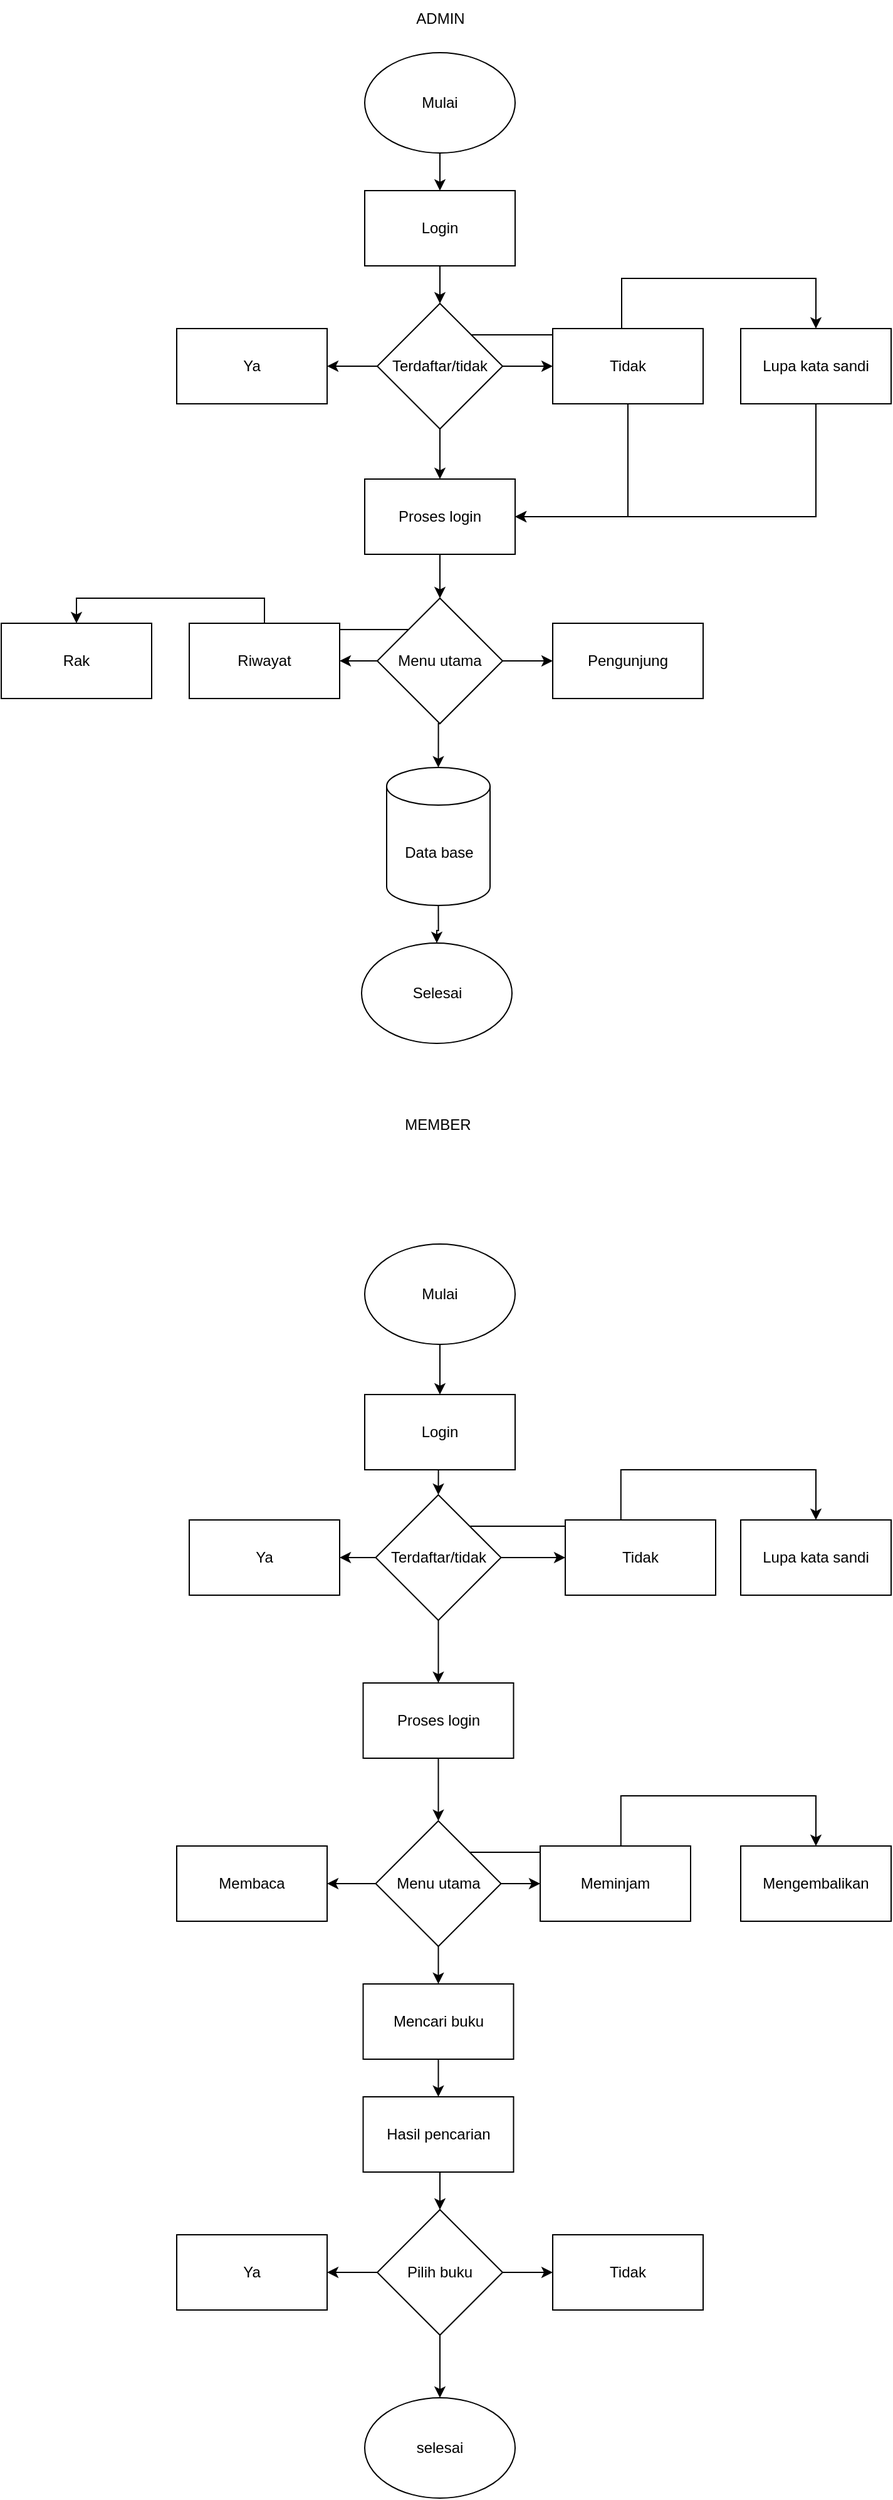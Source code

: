 <mxfile version="24.7.12">
  <diagram id="C5RBs43oDa-KdzZeNtuy" name="Page-1">
    <mxGraphModel dx="1434" dy="772" grid="1" gridSize="10" guides="1" tooltips="1" connect="1" arrows="1" fold="1" page="1" pageScale="1" pageWidth="827" pageHeight="1169" math="0" shadow="0">
      <root>
        <mxCell id="WIyWlLk6GJQsqaUBKTNV-0" />
        <mxCell id="WIyWlLk6GJQsqaUBKTNV-1" parent="WIyWlLk6GJQsqaUBKTNV-0" />
        <mxCell id="UuX250BPfMBqZ1j2QzMZ-12" style="edgeStyle=orthogonalEdgeStyle;rounded=0;orthogonalLoop=1;jettySize=auto;html=1;exitX=0.5;exitY=1;exitDx=0;exitDy=0;" edge="1" parent="WIyWlLk6GJQsqaUBKTNV-1" source="UuX250BPfMBqZ1j2QzMZ-0" target="UuX250BPfMBqZ1j2QzMZ-1">
          <mxGeometry relative="1" as="geometry" />
        </mxCell>
        <mxCell id="UuX250BPfMBqZ1j2QzMZ-0" value="Mulai" style="ellipse;whiteSpace=wrap;html=1;" vertex="1" parent="WIyWlLk6GJQsqaUBKTNV-1">
          <mxGeometry x="370" y="50" width="120" height="80" as="geometry" />
        </mxCell>
        <mxCell id="UuX250BPfMBqZ1j2QzMZ-13" style="edgeStyle=orthogonalEdgeStyle;rounded=0;orthogonalLoop=1;jettySize=auto;html=1;exitX=0.5;exitY=1;exitDx=0;exitDy=0;entryX=0.5;entryY=0;entryDx=0;entryDy=0;" edge="1" parent="WIyWlLk6GJQsqaUBKTNV-1" source="UuX250BPfMBqZ1j2QzMZ-1" target="UuX250BPfMBqZ1j2QzMZ-2">
          <mxGeometry relative="1" as="geometry" />
        </mxCell>
        <mxCell id="UuX250BPfMBqZ1j2QzMZ-1" value="Login" style="rounded=0;whiteSpace=wrap;html=1;" vertex="1" parent="WIyWlLk6GJQsqaUBKTNV-1">
          <mxGeometry x="370" y="160" width="120" height="60" as="geometry" />
        </mxCell>
        <mxCell id="UuX250BPfMBqZ1j2QzMZ-14" style="edgeStyle=orthogonalEdgeStyle;rounded=0;orthogonalLoop=1;jettySize=auto;html=1;exitX=1;exitY=0.5;exitDx=0;exitDy=0;entryX=0;entryY=0.5;entryDx=0;entryDy=0;" edge="1" parent="WIyWlLk6GJQsqaUBKTNV-1" source="UuX250BPfMBqZ1j2QzMZ-2" target="UuX250BPfMBqZ1j2QzMZ-4">
          <mxGeometry relative="1" as="geometry" />
        </mxCell>
        <mxCell id="UuX250BPfMBqZ1j2QzMZ-15" style="edgeStyle=orthogonalEdgeStyle;rounded=0;orthogonalLoop=1;jettySize=auto;html=1;exitX=1;exitY=0;exitDx=0;exitDy=0;entryX=0.5;entryY=0;entryDx=0;entryDy=0;" edge="1" parent="WIyWlLk6GJQsqaUBKTNV-1" source="UuX250BPfMBqZ1j2QzMZ-2" target="UuX250BPfMBqZ1j2QzMZ-5">
          <mxGeometry relative="1" as="geometry" />
        </mxCell>
        <mxCell id="UuX250BPfMBqZ1j2QzMZ-16" style="edgeStyle=orthogonalEdgeStyle;rounded=0;orthogonalLoop=1;jettySize=auto;html=1;exitX=0;exitY=0.5;exitDx=0;exitDy=0;entryX=1;entryY=0.5;entryDx=0;entryDy=0;" edge="1" parent="WIyWlLk6GJQsqaUBKTNV-1" source="UuX250BPfMBqZ1j2QzMZ-2" target="UuX250BPfMBqZ1j2QzMZ-3">
          <mxGeometry relative="1" as="geometry" />
        </mxCell>
        <mxCell id="UuX250BPfMBqZ1j2QzMZ-17" style="edgeStyle=orthogonalEdgeStyle;rounded=0;orthogonalLoop=1;jettySize=auto;html=1;exitX=0.5;exitY=1;exitDx=0;exitDy=0;entryX=0.5;entryY=0;entryDx=0;entryDy=0;" edge="1" parent="WIyWlLk6GJQsqaUBKTNV-1" source="UuX250BPfMBqZ1j2QzMZ-2" target="UuX250BPfMBqZ1j2QzMZ-6">
          <mxGeometry relative="1" as="geometry" />
        </mxCell>
        <mxCell id="UuX250BPfMBqZ1j2QzMZ-2" value="Terdaftar/tidak" style="rhombus;whiteSpace=wrap;html=1;" vertex="1" parent="WIyWlLk6GJQsqaUBKTNV-1">
          <mxGeometry x="380" y="250" width="100" height="100" as="geometry" />
        </mxCell>
        <mxCell id="UuX250BPfMBqZ1j2QzMZ-3" value="Ya" style="rounded=0;whiteSpace=wrap;html=1;" vertex="1" parent="WIyWlLk6GJQsqaUBKTNV-1">
          <mxGeometry x="220" y="270" width="120" height="60" as="geometry" />
        </mxCell>
        <mxCell id="UuX250BPfMBqZ1j2QzMZ-18" style="edgeStyle=orthogonalEdgeStyle;rounded=0;orthogonalLoop=1;jettySize=auto;html=1;exitX=0.5;exitY=1;exitDx=0;exitDy=0;entryX=1;entryY=0.5;entryDx=0;entryDy=0;" edge="1" parent="WIyWlLk6GJQsqaUBKTNV-1" source="UuX250BPfMBqZ1j2QzMZ-4" target="UuX250BPfMBqZ1j2QzMZ-6">
          <mxGeometry relative="1" as="geometry" />
        </mxCell>
        <mxCell id="UuX250BPfMBqZ1j2QzMZ-4" value="Tidak" style="rounded=0;whiteSpace=wrap;html=1;" vertex="1" parent="WIyWlLk6GJQsqaUBKTNV-1">
          <mxGeometry x="520" y="270" width="120" height="60" as="geometry" />
        </mxCell>
        <mxCell id="UuX250BPfMBqZ1j2QzMZ-19" style="edgeStyle=orthogonalEdgeStyle;rounded=0;orthogonalLoop=1;jettySize=auto;html=1;exitX=0.5;exitY=1;exitDx=0;exitDy=0;entryX=1;entryY=0.5;entryDx=0;entryDy=0;" edge="1" parent="WIyWlLk6GJQsqaUBKTNV-1" source="UuX250BPfMBqZ1j2QzMZ-5" target="UuX250BPfMBqZ1j2QzMZ-6">
          <mxGeometry relative="1" as="geometry" />
        </mxCell>
        <mxCell id="UuX250BPfMBqZ1j2QzMZ-5" value="Lupa kata sandi" style="rounded=0;whiteSpace=wrap;html=1;" vertex="1" parent="WIyWlLk6GJQsqaUBKTNV-1">
          <mxGeometry x="670" y="270" width="120" height="60" as="geometry" />
        </mxCell>
        <mxCell id="UuX250BPfMBqZ1j2QzMZ-20" style="edgeStyle=orthogonalEdgeStyle;rounded=0;orthogonalLoop=1;jettySize=auto;html=1;exitX=0.5;exitY=1;exitDx=0;exitDy=0;entryX=0.5;entryY=0;entryDx=0;entryDy=0;" edge="1" parent="WIyWlLk6GJQsqaUBKTNV-1" source="UuX250BPfMBqZ1j2QzMZ-6" target="UuX250BPfMBqZ1j2QzMZ-7">
          <mxGeometry relative="1" as="geometry" />
        </mxCell>
        <mxCell id="UuX250BPfMBqZ1j2QzMZ-6" value="Proses login" style="rounded=0;whiteSpace=wrap;html=1;" vertex="1" parent="WIyWlLk6GJQsqaUBKTNV-1">
          <mxGeometry x="370" y="390" width="120" height="60" as="geometry" />
        </mxCell>
        <mxCell id="UuX250BPfMBqZ1j2QzMZ-21" style="edgeStyle=orthogonalEdgeStyle;rounded=0;orthogonalLoop=1;jettySize=auto;html=1;exitX=1;exitY=0.5;exitDx=0;exitDy=0;entryX=0;entryY=0.5;entryDx=0;entryDy=0;" edge="1" parent="WIyWlLk6GJQsqaUBKTNV-1" source="UuX250BPfMBqZ1j2QzMZ-7" target="UuX250BPfMBqZ1j2QzMZ-10">
          <mxGeometry relative="1" as="geometry" />
        </mxCell>
        <mxCell id="UuX250BPfMBqZ1j2QzMZ-22" style="edgeStyle=orthogonalEdgeStyle;rounded=0;orthogonalLoop=1;jettySize=auto;html=1;exitX=0;exitY=0.5;exitDx=0;exitDy=0;entryX=1;entryY=0.5;entryDx=0;entryDy=0;" edge="1" parent="WIyWlLk6GJQsqaUBKTNV-1" source="UuX250BPfMBqZ1j2QzMZ-7" target="UuX250BPfMBqZ1j2QzMZ-8">
          <mxGeometry relative="1" as="geometry" />
        </mxCell>
        <mxCell id="UuX250BPfMBqZ1j2QzMZ-23" style="edgeStyle=orthogonalEdgeStyle;rounded=0;orthogonalLoop=1;jettySize=auto;html=1;exitX=0;exitY=0;exitDx=0;exitDy=0;entryX=0.5;entryY=0;entryDx=0;entryDy=0;" edge="1" parent="WIyWlLk6GJQsqaUBKTNV-1" source="UuX250BPfMBqZ1j2QzMZ-7" target="UuX250BPfMBqZ1j2QzMZ-9">
          <mxGeometry relative="1" as="geometry" />
        </mxCell>
        <mxCell id="UuX250BPfMBqZ1j2QzMZ-7" value="Menu utama" style="rhombus;whiteSpace=wrap;html=1;" vertex="1" parent="WIyWlLk6GJQsqaUBKTNV-1">
          <mxGeometry x="380" y="485" width="100" height="100" as="geometry" />
        </mxCell>
        <mxCell id="UuX250BPfMBqZ1j2QzMZ-8" value="Riwayat" style="rounded=0;whiteSpace=wrap;html=1;" vertex="1" parent="WIyWlLk6GJQsqaUBKTNV-1">
          <mxGeometry x="230" y="505" width="120" height="60" as="geometry" />
        </mxCell>
        <mxCell id="UuX250BPfMBqZ1j2QzMZ-9" value="Rak" style="rounded=0;whiteSpace=wrap;html=1;" vertex="1" parent="WIyWlLk6GJQsqaUBKTNV-1">
          <mxGeometry x="80" y="505" width="120" height="60" as="geometry" />
        </mxCell>
        <mxCell id="UuX250BPfMBqZ1j2QzMZ-10" value="Pengunjung" style="rounded=0;whiteSpace=wrap;html=1;" vertex="1" parent="WIyWlLk6GJQsqaUBKTNV-1">
          <mxGeometry x="520" y="505" width="120" height="60" as="geometry" />
        </mxCell>
        <mxCell id="UuX250BPfMBqZ1j2QzMZ-11" value="Selesai" style="ellipse;whiteSpace=wrap;html=1;" vertex="1" parent="WIyWlLk6GJQsqaUBKTNV-1">
          <mxGeometry x="367.5" y="760" width="120" height="80" as="geometry" />
        </mxCell>
        <mxCell id="UuX250BPfMBqZ1j2QzMZ-25" value="ADMIN" style="text;html=1;align=center;verticalAlign=middle;resizable=0;points=[];autosize=1;strokeColor=none;fillColor=none;" vertex="1" parent="WIyWlLk6GJQsqaUBKTNV-1">
          <mxGeometry x="400" y="8" width="60" height="30" as="geometry" />
        </mxCell>
        <mxCell id="UuX250BPfMBqZ1j2QzMZ-38" style="edgeStyle=orthogonalEdgeStyle;rounded=0;orthogonalLoop=1;jettySize=auto;html=1;exitX=0.5;exitY=1;exitDx=0;exitDy=0;entryX=0.5;entryY=0;entryDx=0;entryDy=0;" edge="1" parent="WIyWlLk6GJQsqaUBKTNV-1" source="UuX250BPfMBqZ1j2QzMZ-26" target="UuX250BPfMBqZ1j2QzMZ-28">
          <mxGeometry relative="1" as="geometry" />
        </mxCell>
        <mxCell id="UuX250BPfMBqZ1j2QzMZ-26" value="Mulai" style="ellipse;whiteSpace=wrap;html=1;" vertex="1" parent="WIyWlLk6GJQsqaUBKTNV-1">
          <mxGeometry x="370" y="1000" width="120" height="80" as="geometry" />
        </mxCell>
        <mxCell id="UuX250BPfMBqZ1j2QzMZ-27" value="MEMBER" style="text;html=1;align=center;verticalAlign=middle;resizable=0;points=[];autosize=1;strokeColor=none;fillColor=none;" vertex="1" parent="WIyWlLk6GJQsqaUBKTNV-1">
          <mxGeometry x="387.5" y="890" width="80" height="30" as="geometry" />
        </mxCell>
        <mxCell id="UuX250BPfMBqZ1j2QzMZ-63" style="edgeStyle=orthogonalEdgeStyle;rounded=0;orthogonalLoop=1;jettySize=auto;html=1;exitX=0.5;exitY=1;exitDx=0;exitDy=0;entryX=0.5;entryY=0;entryDx=0;entryDy=0;" edge="1" parent="WIyWlLk6GJQsqaUBKTNV-1" source="UuX250BPfMBqZ1j2QzMZ-28" target="UuX250BPfMBqZ1j2QzMZ-29">
          <mxGeometry relative="1" as="geometry" />
        </mxCell>
        <mxCell id="UuX250BPfMBqZ1j2QzMZ-28" value="Login" style="rounded=0;whiteSpace=wrap;html=1;" vertex="1" parent="WIyWlLk6GJQsqaUBKTNV-1">
          <mxGeometry x="370" y="1120" width="120" height="60" as="geometry" />
        </mxCell>
        <mxCell id="UuX250BPfMBqZ1j2QzMZ-39" style="edgeStyle=orthogonalEdgeStyle;rounded=0;orthogonalLoop=1;jettySize=auto;html=1;exitX=1;exitY=0.5;exitDx=0;exitDy=0;entryX=0;entryY=0.5;entryDx=0;entryDy=0;" edge="1" parent="WIyWlLk6GJQsqaUBKTNV-1" source="UuX250BPfMBqZ1j2QzMZ-29" target="UuX250BPfMBqZ1j2QzMZ-31">
          <mxGeometry relative="1" as="geometry" />
        </mxCell>
        <mxCell id="UuX250BPfMBqZ1j2QzMZ-40" style="edgeStyle=orthogonalEdgeStyle;rounded=0;orthogonalLoop=1;jettySize=auto;html=1;exitX=1;exitY=0;exitDx=0;exitDy=0;entryX=0.5;entryY=0;entryDx=0;entryDy=0;" edge="1" parent="WIyWlLk6GJQsqaUBKTNV-1" source="UuX250BPfMBqZ1j2QzMZ-29" target="UuX250BPfMBqZ1j2QzMZ-32">
          <mxGeometry relative="1" as="geometry" />
        </mxCell>
        <mxCell id="UuX250BPfMBqZ1j2QzMZ-41" style="edgeStyle=orthogonalEdgeStyle;rounded=0;orthogonalLoop=1;jettySize=auto;html=1;exitX=0;exitY=0.5;exitDx=0;exitDy=0;entryX=1;entryY=0.5;entryDx=0;entryDy=0;" edge="1" parent="WIyWlLk6GJQsqaUBKTNV-1" source="UuX250BPfMBqZ1j2QzMZ-29" target="UuX250BPfMBqZ1j2QzMZ-30">
          <mxGeometry relative="1" as="geometry" />
        </mxCell>
        <mxCell id="UuX250BPfMBqZ1j2QzMZ-42" style="edgeStyle=orthogonalEdgeStyle;rounded=0;orthogonalLoop=1;jettySize=auto;html=1;exitX=0.5;exitY=1;exitDx=0;exitDy=0;entryX=0.5;entryY=0;entryDx=0;entryDy=0;" edge="1" parent="WIyWlLk6GJQsqaUBKTNV-1" source="UuX250BPfMBqZ1j2QzMZ-29" target="UuX250BPfMBqZ1j2QzMZ-33">
          <mxGeometry relative="1" as="geometry" />
        </mxCell>
        <mxCell id="UuX250BPfMBqZ1j2QzMZ-29" value="Terdaftar/tidak" style="rhombus;whiteSpace=wrap;html=1;" vertex="1" parent="WIyWlLk6GJQsqaUBKTNV-1">
          <mxGeometry x="378.75" y="1200" width="100" height="100" as="geometry" />
        </mxCell>
        <mxCell id="UuX250BPfMBqZ1j2QzMZ-30" value="Ya" style="rounded=0;whiteSpace=wrap;html=1;" vertex="1" parent="WIyWlLk6GJQsqaUBKTNV-1">
          <mxGeometry x="230" y="1220" width="120" height="60" as="geometry" />
        </mxCell>
        <mxCell id="UuX250BPfMBqZ1j2QzMZ-31" value="Tidak" style="rounded=0;whiteSpace=wrap;html=1;" vertex="1" parent="WIyWlLk6GJQsqaUBKTNV-1">
          <mxGeometry x="530" y="1220" width="120" height="60" as="geometry" />
        </mxCell>
        <mxCell id="UuX250BPfMBqZ1j2QzMZ-32" value="Lupa kata sandi" style="rounded=0;whiteSpace=wrap;html=1;" vertex="1" parent="WIyWlLk6GJQsqaUBKTNV-1">
          <mxGeometry x="670" y="1220" width="120" height="60" as="geometry" />
        </mxCell>
        <mxCell id="UuX250BPfMBqZ1j2QzMZ-43" style="edgeStyle=orthogonalEdgeStyle;rounded=0;orthogonalLoop=1;jettySize=auto;html=1;exitX=0.5;exitY=1;exitDx=0;exitDy=0;entryX=0.5;entryY=0;entryDx=0;entryDy=0;" edge="1" parent="WIyWlLk6GJQsqaUBKTNV-1" source="UuX250BPfMBqZ1j2QzMZ-33" target="UuX250BPfMBqZ1j2QzMZ-35">
          <mxGeometry relative="1" as="geometry" />
        </mxCell>
        <mxCell id="UuX250BPfMBqZ1j2QzMZ-33" value="Proses login" style="rounded=0;whiteSpace=wrap;html=1;" vertex="1" parent="WIyWlLk6GJQsqaUBKTNV-1">
          <mxGeometry x="368.75" y="1350" width="120" height="60" as="geometry" />
        </mxCell>
        <mxCell id="UuX250BPfMBqZ1j2QzMZ-34" value="Membaca" style="rounded=0;whiteSpace=wrap;html=1;" vertex="1" parent="WIyWlLk6GJQsqaUBKTNV-1">
          <mxGeometry x="220" y="1480" width="120" height="60" as="geometry" />
        </mxCell>
        <mxCell id="UuX250BPfMBqZ1j2QzMZ-44" style="edgeStyle=orthogonalEdgeStyle;rounded=0;orthogonalLoop=1;jettySize=auto;html=1;exitX=1;exitY=0.5;exitDx=0;exitDy=0;entryX=0;entryY=0.5;entryDx=0;entryDy=0;" edge="1" parent="WIyWlLk6GJQsqaUBKTNV-1" source="UuX250BPfMBqZ1j2QzMZ-35" target="UuX250BPfMBqZ1j2QzMZ-36">
          <mxGeometry relative="1" as="geometry" />
        </mxCell>
        <mxCell id="UuX250BPfMBqZ1j2QzMZ-45" style="edgeStyle=orthogonalEdgeStyle;rounded=0;orthogonalLoop=1;jettySize=auto;html=1;exitX=0;exitY=0.5;exitDx=0;exitDy=0;entryX=1;entryY=0.5;entryDx=0;entryDy=0;" edge="1" parent="WIyWlLk6GJQsqaUBKTNV-1" source="UuX250BPfMBqZ1j2QzMZ-35" target="UuX250BPfMBqZ1j2QzMZ-34">
          <mxGeometry relative="1" as="geometry" />
        </mxCell>
        <mxCell id="UuX250BPfMBqZ1j2QzMZ-46" style="edgeStyle=orthogonalEdgeStyle;rounded=0;orthogonalLoop=1;jettySize=auto;html=1;exitX=1;exitY=0;exitDx=0;exitDy=0;entryX=0.5;entryY=0;entryDx=0;entryDy=0;" edge="1" parent="WIyWlLk6GJQsqaUBKTNV-1" source="UuX250BPfMBqZ1j2QzMZ-35" target="UuX250BPfMBqZ1j2QzMZ-37">
          <mxGeometry relative="1" as="geometry" />
        </mxCell>
        <mxCell id="UuX250BPfMBqZ1j2QzMZ-52" style="edgeStyle=orthogonalEdgeStyle;rounded=0;orthogonalLoop=1;jettySize=auto;html=1;exitX=0.5;exitY=1;exitDx=0;exitDy=0;entryX=0.5;entryY=0;entryDx=0;entryDy=0;" edge="1" parent="WIyWlLk6GJQsqaUBKTNV-1" source="UuX250BPfMBqZ1j2QzMZ-35" target="UuX250BPfMBqZ1j2QzMZ-47">
          <mxGeometry relative="1" as="geometry" />
        </mxCell>
        <mxCell id="UuX250BPfMBqZ1j2QzMZ-35" value="Menu utama" style="rhombus;whiteSpace=wrap;html=1;" vertex="1" parent="WIyWlLk6GJQsqaUBKTNV-1">
          <mxGeometry x="378.75" y="1460" width="100" height="100" as="geometry" />
        </mxCell>
        <mxCell id="UuX250BPfMBqZ1j2QzMZ-36" value="Meminjam" style="rounded=0;whiteSpace=wrap;html=1;" vertex="1" parent="WIyWlLk6GJQsqaUBKTNV-1">
          <mxGeometry x="510" y="1480" width="120" height="60" as="geometry" />
        </mxCell>
        <mxCell id="UuX250BPfMBqZ1j2QzMZ-37" value="Mengembalikan" style="rounded=0;whiteSpace=wrap;html=1;" vertex="1" parent="WIyWlLk6GJQsqaUBKTNV-1">
          <mxGeometry x="670" y="1480" width="120" height="60" as="geometry" />
        </mxCell>
        <mxCell id="UuX250BPfMBqZ1j2QzMZ-53" style="edgeStyle=orthogonalEdgeStyle;rounded=0;orthogonalLoop=1;jettySize=auto;html=1;exitX=0.5;exitY=1;exitDx=0;exitDy=0;entryX=0.5;entryY=0;entryDx=0;entryDy=0;" edge="1" parent="WIyWlLk6GJQsqaUBKTNV-1" source="UuX250BPfMBqZ1j2QzMZ-47" target="UuX250BPfMBqZ1j2QzMZ-48">
          <mxGeometry relative="1" as="geometry" />
        </mxCell>
        <mxCell id="UuX250BPfMBqZ1j2QzMZ-47" value="Mencari buku" style="rounded=0;whiteSpace=wrap;html=1;" vertex="1" parent="WIyWlLk6GJQsqaUBKTNV-1">
          <mxGeometry x="368.75" y="1590" width="120" height="60" as="geometry" />
        </mxCell>
        <mxCell id="UuX250BPfMBqZ1j2QzMZ-54" style="edgeStyle=orthogonalEdgeStyle;rounded=0;orthogonalLoop=1;jettySize=auto;html=1;exitX=0.5;exitY=1;exitDx=0;exitDy=0;entryX=0.5;entryY=0;entryDx=0;entryDy=0;" edge="1" parent="WIyWlLk6GJQsqaUBKTNV-1" source="UuX250BPfMBqZ1j2QzMZ-48" target="UuX250BPfMBqZ1j2QzMZ-49">
          <mxGeometry relative="1" as="geometry" />
        </mxCell>
        <mxCell id="UuX250BPfMBqZ1j2QzMZ-48" value="Hasil pencarian" style="rounded=0;whiteSpace=wrap;html=1;" vertex="1" parent="WIyWlLk6GJQsqaUBKTNV-1">
          <mxGeometry x="368.75" y="1680" width="120" height="60" as="geometry" />
        </mxCell>
        <mxCell id="UuX250BPfMBqZ1j2QzMZ-57" style="edgeStyle=orthogonalEdgeStyle;rounded=0;orthogonalLoop=1;jettySize=auto;html=1;exitX=1;exitY=0.5;exitDx=0;exitDy=0;entryX=0;entryY=0.5;entryDx=0;entryDy=0;" edge="1" parent="WIyWlLk6GJQsqaUBKTNV-1" source="UuX250BPfMBqZ1j2QzMZ-49" target="UuX250BPfMBqZ1j2QzMZ-50">
          <mxGeometry relative="1" as="geometry" />
        </mxCell>
        <mxCell id="UuX250BPfMBqZ1j2QzMZ-58" style="edgeStyle=orthogonalEdgeStyle;rounded=0;orthogonalLoop=1;jettySize=auto;html=1;exitX=0;exitY=0.5;exitDx=0;exitDy=0;" edge="1" parent="WIyWlLk6GJQsqaUBKTNV-1" source="UuX250BPfMBqZ1j2QzMZ-49" target="UuX250BPfMBqZ1j2QzMZ-51">
          <mxGeometry relative="1" as="geometry" />
        </mxCell>
        <mxCell id="UuX250BPfMBqZ1j2QzMZ-59" style="edgeStyle=orthogonalEdgeStyle;rounded=0;orthogonalLoop=1;jettySize=auto;html=1;exitX=0.5;exitY=1;exitDx=0;exitDy=0;" edge="1" parent="WIyWlLk6GJQsqaUBKTNV-1" source="UuX250BPfMBqZ1j2QzMZ-49" target="UuX250BPfMBqZ1j2QzMZ-56">
          <mxGeometry relative="1" as="geometry" />
        </mxCell>
        <mxCell id="UuX250BPfMBqZ1j2QzMZ-49" value="Pilih buku" style="rhombus;whiteSpace=wrap;html=1;" vertex="1" parent="WIyWlLk6GJQsqaUBKTNV-1">
          <mxGeometry x="380" y="1770" width="100" height="100" as="geometry" />
        </mxCell>
        <mxCell id="UuX250BPfMBqZ1j2QzMZ-50" value="Tidak" style="rounded=0;whiteSpace=wrap;html=1;" vertex="1" parent="WIyWlLk6GJQsqaUBKTNV-1">
          <mxGeometry x="520" y="1790" width="120" height="60" as="geometry" />
        </mxCell>
        <mxCell id="UuX250BPfMBqZ1j2QzMZ-51" value="Ya" style="rounded=0;whiteSpace=wrap;html=1;" vertex="1" parent="WIyWlLk6GJQsqaUBKTNV-1">
          <mxGeometry x="220" y="1790" width="120" height="60" as="geometry" />
        </mxCell>
        <mxCell id="UuX250BPfMBqZ1j2QzMZ-56" value="selesai" style="ellipse;whiteSpace=wrap;html=1;" vertex="1" parent="WIyWlLk6GJQsqaUBKTNV-1">
          <mxGeometry x="370" y="1920" width="120" height="80" as="geometry" />
        </mxCell>
        <mxCell id="UuX250BPfMBqZ1j2QzMZ-64" style="edgeStyle=orthogonalEdgeStyle;rounded=0;orthogonalLoop=1;jettySize=auto;html=1;exitX=0.5;exitY=1;exitDx=0;exitDy=0;exitPerimeter=0;" edge="1" parent="WIyWlLk6GJQsqaUBKTNV-1" source="UuX250BPfMBqZ1j2QzMZ-60" target="UuX250BPfMBqZ1j2QzMZ-11">
          <mxGeometry relative="1" as="geometry" />
        </mxCell>
        <mxCell id="UuX250BPfMBqZ1j2QzMZ-60" value="Data base" style="shape=cylinder3;whiteSpace=wrap;html=1;boundedLbl=1;backgroundOutline=1;size=15;" vertex="1" parent="WIyWlLk6GJQsqaUBKTNV-1">
          <mxGeometry x="387.5" y="620" width="82.5" height="110" as="geometry" />
        </mxCell>
        <mxCell id="UuX250BPfMBqZ1j2QzMZ-62" style="edgeStyle=orthogonalEdgeStyle;rounded=0;orthogonalLoop=1;jettySize=auto;html=1;exitX=0.5;exitY=1;exitDx=0;exitDy=0;entryX=0.5;entryY=0;entryDx=0;entryDy=0;entryPerimeter=0;" edge="1" parent="WIyWlLk6GJQsqaUBKTNV-1" source="UuX250BPfMBqZ1j2QzMZ-7" target="UuX250BPfMBqZ1j2QzMZ-60">
          <mxGeometry relative="1" as="geometry" />
        </mxCell>
      </root>
    </mxGraphModel>
  </diagram>
</mxfile>
